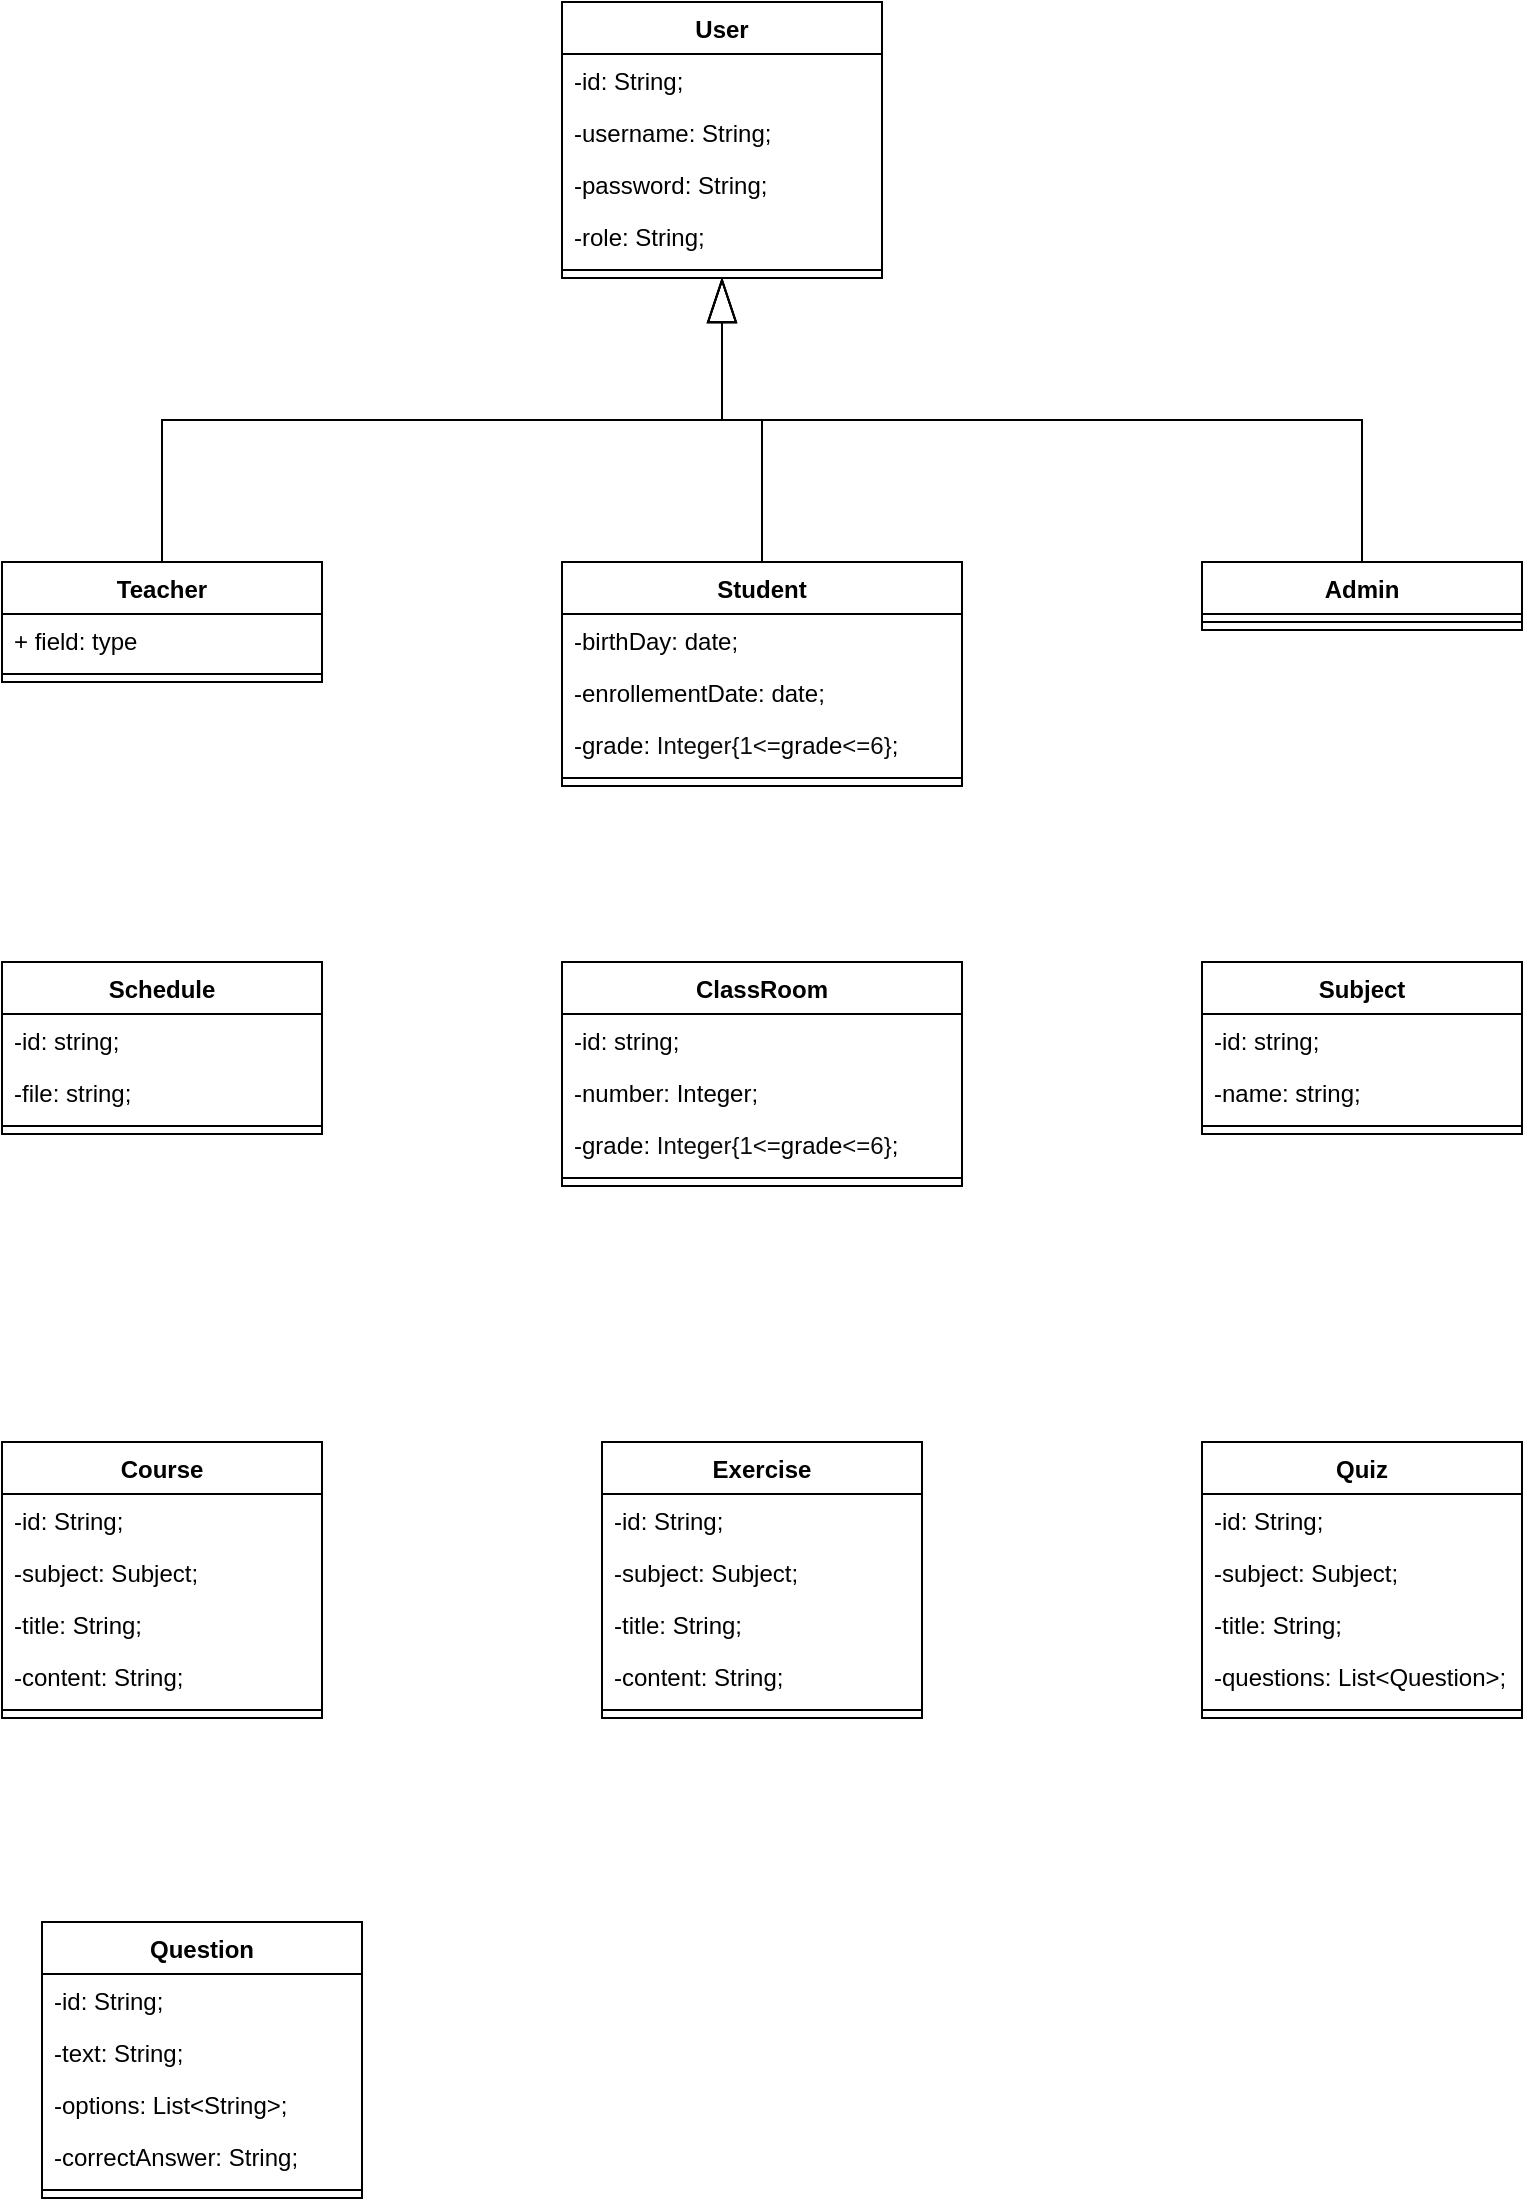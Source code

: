 <mxfile version="25.0.1" pages="2">
  <diagram id="ZNLMa6NuQS9rF1U6yLBb" name="Class">
    <mxGraphModel dx="645" dy="817" grid="1" gridSize="10" guides="1" tooltips="1" connect="1" arrows="1" fold="1" page="1" pageScale="1" pageWidth="827" pageHeight="1169" math="0" shadow="0">
      <root>
        <mxCell id="0" />
        <mxCell id="1" parent="0" />
        <mxCell id="Dh1BNLaKfbrA8YzyNQ19-1" value="User" style="swimlane;fontStyle=1;align=center;verticalAlign=top;childLayout=stackLayout;horizontal=1;startSize=26;horizontalStack=0;resizeParent=1;resizeParentMax=0;resizeLast=0;collapsible=1;marginBottom=0;whiteSpace=wrap;html=1;" parent="1" vertex="1">
          <mxGeometry x="320" y="40" width="160" height="138" as="geometry">
            <mxRectangle x="320" y="80" width="70" height="30" as="alternateBounds" />
          </mxGeometry>
        </mxCell>
        <mxCell id="Dh1BNLaKfbrA8YzyNQ19-2" value="-id: String;" style="text;strokeColor=none;fillColor=none;align=left;verticalAlign=top;spacingLeft=4;spacingRight=4;overflow=hidden;rotatable=0;points=[[0,0.5],[1,0.5]];portConstraint=eastwest;whiteSpace=wrap;html=1;" parent="Dh1BNLaKfbrA8YzyNQ19-1" vertex="1">
          <mxGeometry y="26" width="160" height="26" as="geometry" />
        </mxCell>
        <mxCell id="Dh1BNLaKfbrA8YzyNQ19-5" value="-username: String;" style="text;strokeColor=none;fillColor=none;align=left;verticalAlign=top;spacingLeft=4;spacingRight=4;overflow=hidden;rotatable=0;points=[[0,0.5],[1,0.5]];portConstraint=eastwest;whiteSpace=wrap;html=1;" parent="Dh1BNLaKfbrA8YzyNQ19-1" vertex="1">
          <mxGeometry y="52" width="160" height="26" as="geometry" />
        </mxCell>
        <mxCell id="Dh1BNLaKfbrA8YzyNQ19-6" value="-password: String;" style="text;strokeColor=none;fillColor=none;align=left;verticalAlign=top;spacingLeft=4;spacingRight=4;overflow=hidden;rotatable=0;points=[[0,0.5],[1,0.5]];portConstraint=eastwest;whiteSpace=wrap;html=1;" parent="Dh1BNLaKfbrA8YzyNQ19-1" vertex="1">
          <mxGeometry y="78" width="160" height="26" as="geometry" />
        </mxCell>
        <mxCell id="Dh1BNLaKfbrA8YzyNQ19-7" value="-role: String;" style="text;strokeColor=none;fillColor=none;align=left;verticalAlign=top;spacingLeft=4;spacingRight=4;overflow=hidden;rotatable=0;points=[[0,0.5],[1,0.5]];portConstraint=eastwest;whiteSpace=wrap;html=1;" parent="Dh1BNLaKfbrA8YzyNQ19-1" vertex="1">
          <mxGeometry y="104" width="160" height="26" as="geometry" />
        </mxCell>
        <mxCell id="Dh1BNLaKfbrA8YzyNQ19-3" value="" style="line;strokeWidth=1;fillColor=none;align=left;verticalAlign=middle;spacingTop=-1;spacingLeft=3;spacingRight=3;rotatable=0;labelPosition=right;points=[];portConstraint=eastwest;strokeColor=inherit;" parent="Dh1BNLaKfbrA8YzyNQ19-1" vertex="1">
          <mxGeometry y="130" width="160" height="8" as="geometry" />
        </mxCell>
        <mxCell id="vN_Mr8777Evo0_8Av_sA-18" style="edgeStyle=elbowEdgeStyle;rounded=0;orthogonalLoop=1;jettySize=auto;html=1;exitX=0.5;exitY=0;exitDx=0;exitDy=0;entryX=0.5;entryY=1;entryDx=0;entryDy=0;elbow=vertical;endArrow=blockThin;endFill=0;endSize=20;" parent="1" source="vN_Mr8777Evo0_8Av_sA-1" target="Dh1BNLaKfbrA8YzyNQ19-1" edge="1">
          <mxGeometry relative="1" as="geometry" />
        </mxCell>
        <mxCell id="vN_Mr8777Evo0_8Av_sA-1" value="Teacher" style="swimlane;fontStyle=1;align=center;verticalAlign=top;childLayout=stackLayout;horizontal=1;startSize=26;horizontalStack=0;resizeParent=1;resizeParentMax=0;resizeLast=0;collapsible=1;marginBottom=0;whiteSpace=wrap;html=1;" parent="1" vertex="1">
          <mxGeometry x="40" y="320" width="160" height="60" as="geometry" />
        </mxCell>
        <mxCell id="vN_Mr8777Evo0_8Av_sA-2" value="+ field: type" style="text;strokeColor=none;fillColor=none;align=left;verticalAlign=top;spacingLeft=4;spacingRight=4;overflow=hidden;rotatable=0;points=[[0,0.5],[1,0.5]];portConstraint=eastwest;whiteSpace=wrap;html=1;" parent="vN_Mr8777Evo0_8Av_sA-1" vertex="1">
          <mxGeometry y="26" width="160" height="26" as="geometry" />
        </mxCell>
        <mxCell id="vN_Mr8777Evo0_8Av_sA-3" value="" style="line;strokeWidth=1;fillColor=none;align=left;verticalAlign=middle;spacingTop=-1;spacingLeft=3;spacingRight=3;rotatable=0;labelPosition=right;points=[];portConstraint=eastwest;strokeColor=inherit;" parent="vN_Mr8777Evo0_8Av_sA-1" vertex="1">
          <mxGeometry y="52" width="160" height="8" as="geometry" />
        </mxCell>
        <mxCell id="vN_Mr8777Evo0_8Av_sA-19" style="edgeStyle=elbowEdgeStyle;rounded=0;orthogonalLoop=1;jettySize=auto;html=1;exitX=0.5;exitY=0;exitDx=0;exitDy=0;elbow=vertical;endArrow=blockThin;endFill=0;endSize=20;" parent="1" source="vN_Mr8777Evo0_8Av_sA-9" target="Dh1BNLaKfbrA8YzyNQ19-1" edge="1">
          <mxGeometry relative="1" as="geometry" />
        </mxCell>
        <mxCell id="vN_Mr8777Evo0_8Av_sA-9" value="Student" style="swimlane;fontStyle=1;align=center;verticalAlign=top;childLayout=stackLayout;horizontal=1;startSize=26;horizontalStack=0;resizeParent=1;resizeParentMax=0;resizeLast=0;collapsible=1;marginBottom=0;whiteSpace=wrap;html=1;" parent="1" vertex="1">
          <mxGeometry x="320" y="320" width="200" height="112" as="geometry" />
        </mxCell>
        <mxCell id="vN_Mr8777Evo0_8Av_sA-10" value="-birthDay: date;" style="text;strokeColor=none;fillColor=none;align=left;verticalAlign=top;spacingLeft=4;spacingRight=4;overflow=hidden;rotatable=0;points=[[0,0.5],[1,0.5]];portConstraint=eastwest;whiteSpace=wrap;html=1;" parent="vN_Mr8777Evo0_8Av_sA-9" vertex="1">
          <mxGeometry y="26" width="200" height="26" as="geometry" />
        </mxCell>
        <mxCell id="0XGi0xnHWkdu8ip8EBw5-6" value="-enrollementDate: date;" style="text;strokeColor=none;fillColor=none;align=left;verticalAlign=top;spacingLeft=4;spacingRight=4;overflow=hidden;rotatable=0;points=[[0,0.5],[1,0.5]];portConstraint=eastwest;whiteSpace=wrap;html=1;" vertex="1" parent="vN_Mr8777Evo0_8Av_sA-9">
          <mxGeometry y="52" width="200" height="26" as="geometry" />
        </mxCell>
        <mxCell id="0XGi0xnHWkdu8ip8EBw5-5" value="&lt;font face=&quot;Helvetica&quot;&gt;-grade:&amp;nbsp;&lt;span style=&quot;color: rgb(12, 13, 14);&quot;&gt;Integer{1&amp;lt;=&lt;/span&gt;&lt;/font&gt;grade&lt;font face=&quot;Helvetica&quot;&gt;&lt;span style=&quot;color: rgb(12, 13, 14);&quot;&gt;&amp;lt;=6}&lt;/span&gt;;&lt;/font&gt;" style="text;strokeColor=none;fillColor=none;align=left;verticalAlign=top;spacingLeft=4;spacingRight=4;overflow=hidden;rotatable=0;points=[[0,0.5],[1,0.5]];portConstraint=eastwest;whiteSpace=wrap;html=1;" vertex="1" parent="vN_Mr8777Evo0_8Av_sA-9">
          <mxGeometry y="78" width="200" height="26" as="geometry" />
        </mxCell>
        <mxCell id="vN_Mr8777Evo0_8Av_sA-11" value="" style="line;strokeWidth=1;fillColor=none;align=left;verticalAlign=middle;spacingTop=-1;spacingLeft=3;spacingRight=3;rotatable=0;labelPosition=right;points=[];portConstraint=eastwest;strokeColor=inherit;" parent="vN_Mr8777Evo0_8Av_sA-9" vertex="1">
          <mxGeometry y="104" width="200" height="8" as="geometry" />
        </mxCell>
        <mxCell id="vN_Mr8777Evo0_8Av_sA-20" style="edgeStyle=elbowEdgeStyle;rounded=0;orthogonalLoop=1;jettySize=auto;html=1;exitX=0.5;exitY=0;exitDx=0;exitDy=0;entryX=0.5;entryY=1;entryDx=0;entryDy=0;elbow=vertical;endArrow=blockThin;endFill=0;endSize=20;" parent="1" source="vN_Mr8777Evo0_8Av_sA-13" target="Dh1BNLaKfbrA8YzyNQ19-1" edge="1">
          <mxGeometry relative="1" as="geometry">
            <mxPoint x="360" y="60" as="targetPoint" />
          </mxGeometry>
        </mxCell>
        <mxCell id="vN_Mr8777Evo0_8Av_sA-13" value="Admin" style="swimlane;fontStyle=1;align=center;verticalAlign=top;childLayout=stackLayout;horizontal=1;startSize=26;horizontalStack=0;resizeParent=1;resizeParentMax=0;resizeLast=0;collapsible=1;marginBottom=0;whiteSpace=wrap;html=1;" parent="1" vertex="1">
          <mxGeometry x="640" y="320" width="160" height="34" as="geometry" />
        </mxCell>
        <mxCell id="vN_Mr8777Evo0_8Av_sA-15" value="" style="line;strokeWidth=1;fillColor=none;align=left;verticalAlign=middle;spacingTop=-1;spacingLeft=3;spacingRight=3;rotatable=0;labelPosition=right;points=[];portConstraint=eastwest;strokeColor=inherit;" parent="vN_Mr8777Evo0_8Av_sA-13" vertex="1">
          <mxGeometry y="26" width="160" height="8" as="geometry" />
        </mxCell>
        <mxCell id="vN_Mr8777Evo0_8Av_sA-21" value="Course" style="swimlane;fontStyle=1;align=center;verticalAlign=top;childLayout=stackLayout;horizontal=1;startSize=26;horizontalStack=0;resizeParent=1;resizeParentMax=0;resizeLast=0;collapsible=1;marginBottom=0;whiteSpace=wrap;html=1;" parent="1" vertex="1">
          <mxGeometry x="40" y="760" width="160" height="138" as="geometry" />
        </mxCell>
        <mxCell id="vN_Mr8777Evo0_8Av_sA-22" value="-id: String;" style="text;strokeColor=none;fillColor=none;align=left;verticalAlign=top;spacingLeft=4;spacingRight=4;overflow=hidden;rotatable=0;points=[[0,0.5],[1,0.5]];portConstraint=eastwest;whiteSpace=wrap;html=1;" parent="vN_Mr8777Evo0_8Av_sA-21" vertex="1">
          <mxGeometry y="26" width="160" height="26" as="geometry" />
        </mxCell>
        <mxCell id="vN_Mr8777Evo0_8Av_sA-53" value="-subject: Subject;" style="text;strokeColor=none;fillColor=none;align=left;verticalAlign=top;spacingLeft=4;spacingRight=4;overflow=hidden;rotatable=0;points=[[0,0.5],[1,0.5]];portConstraint=eastwest;whiteSpace=wrap;html=1;" parent="vN_Mr8777Evo0_8Av_sA-21" vertex="1">
          <mxGeometry y="52" width="160" height="26" as="geometry" />
        </mxCell>
        <mxCell id="vN_Mr8777Evo0_8Av_sA-25" value="-title: String;" style="text;strokeColor=none;fillColor=none;align=left;verticalAlign=top;spacingLeft=4;spacingRight=4;overflow=hidden;rotatable=0;points=[[0,0.5],[1,0.5]];portConstraint=eastwest;whiteSpace=wrap;html=1;" parent="vN_Mr8777Evo0_8Av_sA-21" vertex="1">
          <mxGeometry y="78" width="160" height="26" as="geometry" />
        </mxCell>
        <mxCell id="vN_Mr8777Evo0_8Av_sA-26" value="-content: String;" style="text;strokeColor=none;fillColor=none;align=left;verticalAlign=top;spacingLeft=4;spacingRight=4;overflow=hidden;rotatable=0;points=[[0,0.5],[1,0.5]];portConstraint=eastwest;whiteSpace=wrap;html=1;" parent="vN_Mr8777Evo0_8Av_sA-21" vertex="1">
          <mxGeometry y="104" width="160" height="26" as="geometry" />
        </mxCell>
        <mxCell id="vN_Mr8777Evo0_8Av_sA-23" value="" style="line;strokeWidth=1;fillColor=none;align=left;verticalAlign=middle;spacingTop=-1;spacingLeft=3;spacingRight=3;rotatable=0;labelPosition=right;points=[];portConstraint=eastwest;strokeColor=inherit;" parent="vN_Mr8777Evo0_8Av_sA-21" vertex="1">
          <mxGeometry y="130" width="160" height="8" as="geometry" />
        </mxCell>
        <mxCell id="vN_Mr8777Evo0_8Av_sA-27" value="Exercise" style="swimlane;fontStyle=1;align=center;verticalAlign=top;childLayout=stackLayout;horizontal=1;startSize=26;horizontalStack=0;resizeParent=1;resizeParentMax=0;resizeLast=0;collapsible=1;marginBottom=0;whiteSpace=wrap;html=1;" parent="1" vertex="1">
          <mxGeometry x="340" y="760" width="160" height="138" as="geometry" />
        </mxCell>
        <mxCell id="vN_Mr8777Evo0_8Av_sA-28" value="-id: String;" style="text;strokeColor=none;fillColor=none;align=left;verticalAlign=top;spacingLeft=4;spacingRight=4;overflow=hidden;rotatable=0;points=[[0,0.5],[1,0.5]];portConstraint=eastwest;whiteSpace=wrap;html=1;" parent="vN_Mr8777Evo0_8Av_sA-27" vertex="1">
          <mxGeometry y="26" width="160" height="26" as="geometry" />
        </mxCell>
        <mxCell id="vN_Mr8777Evo0_8Av_sA-54" value="-subject: Subject;" style="text;strokeColor=none;fillColor=none;align=left;verticalAlign=top;spacingLeft=4;spacingRight=4;overflow=hidden;rotatable=0;points=[[0,0.5],[1,0.5]];portConstraint=eastwest;whiteSpace=wrap;html=1;" parent="vN_Mr8777Evo0_8Av_sA-27" vertex="1">
          <mxGeometry y="52" width="160" height="26" as="geometry" />
        </mxCell>
        <mxCell id="vN_Mr8777Evo0_8Av_sA-29" value="-title: String;" style="text;strokeColor=none;fillColor=none;align=left;verticalAlign=top;spacingLeft=4;spacingRight=4;overflow=hidden;rotatable=0;points=[[0,0.5],[1,0.5]];portConstraint=eastwest;whiteSpace=wrap;html=1;" parent="vN_Mr8777Evo0_8Av_sA-27" vertex="1">
          <mxGeometry y="78" width="160" height="26" as="geometry" />
        </mxCell>
        <mxCell id="vN_Mr8777Evo0_8Av_sA-30" value="-content: String;" style="text;strokeColor=none;fillColor=none;align=left;verticalAlign=top;spacingLeft=4;spacingRight=4;overflow=hidden;rotatable=0;points=[[0,0.5],[1,0.5]];portConstraint=eastwest;whiteSpace=wrap;html=1;" parent="vN_Mr8777Evo0_8Av_sA-27" vertex="1">
          <mxGeometry y="104" width="160" height="26" as="geometry" />
        </mxCell>
        <mxCell id="vN_Mr8777Evo0_8Av_sA-31" value="" style="line;strokeWidth=1;fillColor=none;align=left;verticalAlign=middle;spacingTop=-1;spacingLeft=3;spacingRight=3;rotatable=0;labelPosition=right;points=[];portConstraint=eastwest;strokeColor=inherit;" parent="vN_Mr8777Evo0_8Av_sA-27" vertex="1">
          <mxGeometry y="130" width="160" height="8" as="geometry" />
        </mxCell>
        <mxCell id="vN_Mr8777Evo0_8Av_sA-33" value="Quiz" style="swimlane;fontStyle=1;align=center;verticalAlign=top;childLayout=stackLayout;horizontal=1;startSize=26;horizontalStack=0;resizeParent=1;resizeParentMax=0;resizeLast=0;collapsible=1;marginBottom=0;whiteSpace=wrap;html=1;" parent="1" vertex="1">
          <mxGeometry x="640" y="760" width="160" height="138" as="geometry" />
        </mxCell>
        <mxCell id="vN_Mr8777Evo0_8Av_sA-34" value="-id: String;" style="text;strokeColor=none;fillColor=none;align=left;verticalAlign=top;spacingLeft=4;spacingRight=4;overflow=hidden;rotatable=0;points=[[0,0.5],[1,0.5]];portConstraint=eastwest;whiteSpace=wrap;html=1;" parent="vN_Mr8777Evo0_8Av_sA-33" vertex="1">
          <mxGeometry y="26" width="160" height="26" as="geometry" />
        </mxCell>
        <mxCell id="vN_Mr8777Evo0_8Av_sA-55" value="-subject: Subject;" style="text;strokeColor=none;fillColor=none;align=left;verticalAlign=top;spacingLeft=4;spacingRight=4;overflow=hidden;rotatable=0;points=[[0,0.5],[1,0.5]];portConstraint=eastwest;whiteSpace=wrap;html=1;" parent="vN_Mr8777Evo0_8Av_sA-33" vertex="1">
          <mxGeometry y="52" width="160" height="26" as="geometry" />
        </mxCell>
        <mxCell id="vN_Mr8777Evo0_8Av_sA-35" value="-title: String;" style="text;strokeColor=none;fillColor=none;align=left;verticalAlign=top;spacingLeft=4;spacingRight=4;overflow=hidden;rotatable=0;points=[[0,0.5],[1,0.5]];portConstraint=eastwest;whiteSpace=wrap;html=1;" parent="vN_Mr8777Evo0_8Av_sA-33" vertex="1">
          <mxGeometry y="78" width="160" height="26" as="geometry" />
        </mxCell>
        <mxCell id="vN_Mr8777Evo0_8Av_sA-36" value="-questions: List&amp;lt;Question&amp;gt;;" style="text;strokeColor=none;fillColor=none;align=left;verticalAlign=top;spacingLeft=4;spacingRight=4;overflow=hidden;rotatable=0;points=[[0,0.5],[1,0.5]];portConstraint=eastwest;whiteSpace=wrap;html=1;" parent="vN_Mr8777Evo0_8Av_sA-33" vertex="1">
          <mxGeometry y="104" width="160" height="26" as="geometry" />
        </mxCell>
        <mxCell id="vN_Mr8777Evo0_8Av_sA-37" value="" style="line;strokeWidth=1;fillColor=none;align=left;verticalAlign=middle;spacingTop=-1;spacingLeft=3;spacingRight=3;rotatable=0;labelPosition=right;points=[];portConstraint=eastwest;strokeColor=inherit;" parent="vN_Mr8777Evo0_8Av_sA-33" vertex="1">
          <mxGeometry y="130" width="160" height="8" as="geometry" />
        </mxCell>
        <mxCell id="vN_Mr8777Evo0_8Av_sA-39" value="Question" style="swimlane;fontStyle=1;align=center;verticalAlign=top;childLayout=stackLayout;horizontal=1;startSize=26;horizontalStack=0;resizeParent=1;resizeParentMax=0;resizeLast=0;collapsible=1;marginBottom=0;whiteSpace=wrap;html=1;" parent="1" vertex="1">
          <mxGeometry x="60" y="1000" width="160" height="138" as="geometry" />
        </mxCell>
        <mxCell id="vN_Mr8777Evo0_8Av_sA-40" value="-id: String;" style="text;strokeColor=none;fillColor=none;align=left;verticalAlign=top;spacingLeft=4;spacingRight=4;overflow=hidden;rotatable=0;points=[[0,0.5],[1,0.5]];portConstraint=eastwest;whiteSpace=wrap;html=1;" parent="vN_Mr8777Evo0_8Av_sA-39" vertex="1">
          <mxGeometry y="26" width="160" height="26" as="geometry" />
        </mxCell>
        <mxCell id="vN_Mr8777Evo0_8Av_sA-41" value="-text: String;" style="text;strokeColor=none;fillColor=none;align=left;verticalAlign=top;spacingLeft=4;spacingRight=4;overflow=hidden;rotatable=0;points=[[0,0.5],[1,0.5]];portConstraint=eastwest;whiteSpace=wrap;html=1;" parent="vN_Mr8777Evo0_8Av_sA-39" vertex="1">
          <mxGeometry y="52" width="160" height="26" as="geometry" />
        </mxCell>
        <mxCell id="vN_Mr8777Evo0_8Av_sA-45" value="-options: List&amp;lt;String&amp;gt;;" style="text;strokeColor=none;fillColor=none;align=left;verticalAlign=top;spacingLeft=4;spacingRight=4;overflow=hidden;rotatable=0;points=[[0,0.5],[1,0.5]];portConstraint=eastwest;whiteSpace=wrap;html=1;" parent="vN_Mr8777Evo0_8Av_sA-39" vertex="1">
          <mxGeometry y="78" width="160" height="26" as="geometry" />
        </mxCell>
        <mxCell id="vN_Mr8777Evo0_8Av_sA-42" value="-correctAnswer: String;" style="text;strokeColor=none;fillColor=none;align=left;verticalAlign=top;spacingLeft=4;spacingRight=4;overflow=hidden;rotatable=0;points=[[0,0.5],[1,0.5]];portConstraint=eastwest;whiteSpace=wrap;html=1;" parent="vN_Mr8777Evo0_8Av_sA-39" vertex="1">
          <mxGeometry y="104" width="160" height="26" as="geometry" />
        </mxCell>
        <mxCell id="vN_Mr8777Evo0_8Av_sA-43" value="" style="line;strokeWidth=1;fillColor=none;align=left;verticalAlign=middle;spacingTop=-1;spacingLeft=3;spacingRight=3;rotatable=0;labelPosition=right;points=[];portConstraint=eastwest;strokeColor=inherit;" parent="vN_Mr8777Evo0_8Av_sA-39" vertex="1">
          <mxGeometry y="130" width="160" height="8" as="geometry" />
        </mxCell>
        <mxCell id="vN_Mr8777Evo0_8Av_sA-57" value="Subject" style="swimlane;fontStyle=1;align=center;verticalAlign=top;childLayout=stackLayout;horizontal=1;startSize=26;horizontalStack=0;resizeParent=1;resizeParentMax=0;resizeLast=0;collapsible=1;marginBottom=0;whiteSpace=wrap;html=1;" parent="1" vertex="1">
          <mxGeometry x="640" y="520" width="160" height="86" as="geometry" />
        </mxCell>
        <mxCell id="vN_Mr8777Evo0_8Av_sA-58" value="-id: string;" style="text;strokeColor=none;fillColor=none;align=left;verticalAlign=top;spacingLeft=4;spacingRight=4;overflow=hidden;rotatable=0;points=[[0,0.5],[1,0.5]];portConstraint=eastwest;whiteSpace=wrap;html=1;" parent="vN_Mr8777Evo0_8Av_sA-57" vertex="1">
          <mxGeometry y="26" width="160" height="26" as="geometry" />
        </mxCell>
        <mxCell id="0XGi0xnHWkdu8ip8EBw5-2" value="-name: string;" style="text;strokeColor=none;fillColor=none;align=left;verticalAlign=top;spacingLeft=4;spacingRight=4;overflow=hidden;rotatable=0;points=[[0,0.5],[1,0.5]];portConstraint=eastwest;whiteSpace=wrap;html=1;" vertex="1" parent="vN_Mr8777Evo0_8Av_sA-57">
          <mxGeometry y="52" width="160" height="26" as="geometry" />
        </mxCell>
        <mxCell id="vN_Mr8777Evo0_8Av_sA-59" value="" style="line;strokeWidth=1;fillColor=none;align=left;verticalAlign=middle;spacingTop=-1;spacingLeft=3;spacingRight=3;rotatable=0;labelPosition=right;points=[];portConstraint=eastwest;strokeColor=inherit;" parent="vN_Mr8777Evo0_8Av_sA-57" vertex="1">
          <mxGeometry y="78" width="160" height="8" as="geometry" />
        </mxCell>
        <mxCell id="vN_Mr8777Evo0_8Av_sA-61" value="Schedule" style="swimlane;fontStyle=1;align=center;verticalAlign=top;childLayout=stackLayout;horizontal=1;startSize=26;horizontalStack=0;resizeParent=1;resizeParentMax=0;resizeLast=0;collapsible=1;marginBottom=0;whiteSpace=wrap;html=1;" parent="1" vertex="1">
          <mxGeometry x="40" y="520" width="160" height="86" as="geometry" />
        </mxCell>
        <mxCell id="vN_Mr8777Evo0_8Av_sA-62" value="-id: string;" style="text;strokeColor=none;fillColor=none;align=left;verticalAlign=top;spacingLeft=4;spacingRight=4;overflow=hidden;rotatable=0;points=[[0,0.5],[1,0.5]];portConstraint=eastwest;whiteSpace=wrap;html=1;" parent="vN_Mr8777Evo0_8Av_sA-61" vertex="1">
          <mxGeometry y="26" width="160" height="26" as="geometry" />
        </mxCell>
        <mxCell id="0XGi0xnHWkdu8ip8EBw5-1" value="-file: string;" style="text;strokeColor=none;fillColor=none;align=left;verticalAlign=top;spacingLeft=4;spacingRight=4;overflow=hidden;rotatable=0;points=[[0,0.5],[1,0.5]];portConstraint=eastwest;whiteSpace=wrap;html=1;" vertex="1" parent="vN_Mr8777Evo0_8Av_sA-61">
          <mxGeometry y="52" width="160" height="26" as="geometry" />
        </mxCell>
        <mxCell id="vN_Mr8777Evo0_8Av_sA-63" value="" style="line;strokeWidth=1;fillColor=none;align=left;verticalAlign=middle;spacingTop=-1;spacingLeft=3;spacingRight=3;rotatable=0;labelPosition=right;points=[];portConstraint=eastwest;strokeColor=inherit;" parent="vN_Mr8777Evo0_8Av_sA-61" vertex="1">
          <mxGeometry y="78" width="160" height="8" as="geometry" />
        </mxCell>
        <mxCell id="vN_Mr8777Evo0_8Av_sA-65" value="ClassRoom" style="swimlane;fontStyle=1;align=center;verticalAlign=top;childLayout=stackLayout;horizontal=1;startSize=26;horizontalStack=0;resizeParent=1;resizeParentMax=0;resizeLast=0;collapsible=1;marginBottom=0;whiteSpace=wrap;html=1;" parent="1" vertex="1">
          <mxGeometry x="320" y="520" width="200" height="112" as="geometry" />
        </mxCell>
        <mxCell id="vN_Mr8777Evo0_8Av_sA-66" value="-id: string;" style="text;strokeColor=none;fillColor=none;align=left;verticalAlign=top;spacingLeft=4;spacingRight=4;overflow=hidden;rotatable=0;points=[[0,0.5],[1,0.5]];portConstraint=eastwest;whiteSpace=wrap;html=1;" parent="vN_Mr8777Evo0_8Av_sA-65" vertex="1">
          <mxGeometry y="26" width="200" height="26" as="geometry" />
        </mxCell>
        <mxCell id="0XGi0xnHWkdu8ip8EBw5-4" value="-number: Integer;" style="text;strokeColor=none;fillColor=none;align=left;verticalAlign=top;spacingLeft=4;spacingRight=4;overflow=hidden;rotatable=0;points=[[0,0.5],[1,0.5]];portConstraint=eastwest;whiteSpace=wrap;html=1;" vertex="1" parent="vN_Mr8777Evo0_8Av_sA-65">
          <mxGeometry y="52" width="200" height="26" as="geometry" />
        </mxCell>
        <mxCell id="0XGi0xnHWkdu8ip8EBw5-3" value="&lt;font face=&quot;Helvetica&quot;&gt;-grade:&amp;nbsp;&lt;span style=&quot;color: rgb(12, 13, 14);&quot;&gt;Integer{1&amp;lt;=&lt;/span&gt;&lt;/font&gt;grade&lt;font face=&quot;Helvetica&quot;&gt;&lt;span style=&quot;color: rgb(12, 13, 14);&quot;&gt;&amp;lt;=6}&lt;/span&gt;;&lt;/font&gt;" style="text;strokeColor=none;fillColor=none;align=left;verticalAlign=top;spacingLeft=4;spacingRight=4;overflow=hidden;rotatable=0;points=[[0,0.5],[1,0.5]];portConstraint=eastwest;whiteSpace=wrap;html=1;" vertex="1" parent="vN_Mr8777Evo0_8Av_sA-65">
          <mxGeometry y="78" width="200" height="26" as="geometry" />
        </mxCell>
        <mxCell id="vN_Mr8777Evo0_8Av_sA-67" value="" style="line;strokeWidth=1;fillColor=none;align=left;verticalAlign=middle;spacingTop=-1;spacingLeft=3;spacingRight=3;rotatable=0;labelPosition=right;points=[];portConstraint=eastwest;strokeColor=inherit;" parent="vN_Mr8777Evo0_8Av_sA-65" vertex="1">
          <mxGeometry y="104" width="200" height="8" as="geometry" />
        </mxCell>
      </root>
    </mxGraphModel>
  </diagram>
  <diagram name="Use case" id="3L17lnNqwkCH4lo8ERGE">
    <mxGraphModel dx="742" dy="1362" grid="1" gridSize="10" guides="1" tooltips="1" connect="1" arrows="1" fold="1" page="1" pageScale="1" pageWidth="827" pageHeight="1169" math="0" shadow="0">
      <root>
        <mxCell id="0" />
        <mxCell id="1" parent="0" />
        <mxCell id="1rC071vX5FLI3PdKlU7p-1" value="TaalomIT" style="swimlane;whiteSpace=wrap;html=1;movable=0;resizable=0;rotatable=0;deletable=0;editable=0;locked=1;connectable=0;" vertex="1" parent="1">
          <mxGeometry x="320" y="160" width="390" height="840" as="geometry" />
        </mxCell>
        <mxCell id="1rC071vX5FLI3PdKlU7p-12" value="Login" style="ellipse;whiteSpace=wrap;html=1;fontSize=15;movable=0;resizable=0;rotatable=0;deletable=0;editable=0;locked=1;connectable=0;" vertex="1" parent="1rC071vX5FLI3PdKlU7p-1">
          <mxGeometry x="120" y="40" width="120" height="40" as="geometry" />
        </mxCell>
        <mxCell id="1rC071vX5FLI3PdKlU7p-14" value="Create Course" style="ellipse;whiteSpace=wrap;html=1;fontSize=13;movable=0;resizable=0;rotatable=0;deletable=0;editable=0;locked=1;connectable=0;" vertex="1" parent="1rC071vX5FLI3PdKlU7p-1">
          <mxGeometry x="110" y="120" width="140" height="40" as="geometry" />
        </mxCell>
        <mxCell id="1rC071vX5FLI3PdKlU7p-19" value="Upload Exercise" style="ellipse;whiteSpace=wrap;html=1;fontSize=13;movable=0;resizable=0;rotatable=0;deletable=0;editable=0;locked=1;connectable=0;" vertex="1" parent="1rC071vX5FLI3PdKlU7p-1">
          <mxGeometry x="110" y="170" width="140" height="40" as="geometry" />
        </mxCell>
        <mxCell id="1rC071vX5FLI3PdKlU7p-20" value="Access Resources" style="ellipse;whiteSpace=wrap;html=1;fontSize=13;movable=0;resizable=0;rotatable=0;deletable=0;editable=0;locked=1;connectable=0;" vertex="1" parent="1rC071vX5FLI3PdKlU7p-1">
          <mxGeometry x="110" y="220" width="170" height="40" as="geometry" />
        </mxCell>
        <mxCell id="1rC071vX5FLI3PdKlU7p-21" value="Track Performance" style="ellipse;whiteSpace=wrap;html=1;fontSize=13;movable=0;resizable=0;rotatable=0;deletable=0;editable=0;locked=1;connectable=0;" vertex="1" parent="1rC071vX5FLI3PdKlU7p-1">
          <mxGeometry x="110" y="300" width="170" height="40" as="geometry" />
        </mxCell>
        <mxCell id="1rC071vX5FLI3PdKlU7p-22" value="Generate Reports" style="ellipse;whiteSpace=wrap;html=1;fontSize=13;movable=0;resizable=0;rotatable=0;deletable=0;editable=0;locked=1;connectable=0;" vertex="1" parent="1rC071vX5FLI3PdKlU7p-1">
          <mxGeometry x="110" y="350" width="170" height="40" as="geometry" />
        </mxCell>
        <mxCell id="1rC071vX5FLI3PdKlU7p-23" value="Manage Registrations" style="ellipse;whiteSpace=wrap;html=1;fontSize=13;movable=0;resizable=0;rotatable=0;deletable=0;editable=0;locked=1;connectable=0;" vertex="1" parent="1rC071vX5FLI3PdKlU7p-1">
          <mxGeometry x="110" y="430" width="210" height="40" as="geometry" />
        </mxCell>
        <mxCell id="1rC071vX5FLI3PdKlU7p-24" value="Manage Schedules" style="ellipse;whiteSpace=wrap;html=1;fontSize=13;movable=0;resizable=0;rotatable=0;deletable=0;editable=0;locked=1;connectable=0;" vertex="1" parent="1rC071vX5FLI3PdKlU7p-1">
          <mxGeometry x="110" y="480" width="170" height="40" as="geometry" />
        </mxCell>
        <mxCell id="1rC071vX5FLI3PdKlU7p-25" value="Create Quiz" style="ellipse;whiteSpace=wrap;html=1;fontSize=13;movable=0;resizable=0;rotatable=0;deletable=0;editable=0;locked=1;connectable=0;" vertex="1" parent="1rC071vX5FLI3PdKlU7p-1">
          <mxGeometry x="110" y="560" width="140" height="40" as="geometry" />
        </mxCell>
        <mxCell id="1rC071vX5FLI3PdKlU7p-26" value="Take Quiz" style="ellipse;whiteSpace=wrap;html=1;fontSize=13;movable=0;resizable=0;rotatable=0;deletable=0;editable=0;locked=1;connectable=0;" vertex="1" parent="1rC071vX5FLI3PdKlU7p-1">
          <mxGeometry x="110" y="610" width="140" height="40" as="geometry" />
        </mxCell>
        <mxCell id="1rC071vX5FLI3PdKlU7p-27" value="Grade Quiz" style="ellipse;whiteSpace=wrap;html=1;fontSize=13;movable=0;resizable=0;rotatable=0;deletable=0;editable=0;locked=1;connectable=0;" vertex="1" parent="1rC071vX5FLI3PdKlU7p-1">
          <mxGeometry x="110" y="660" width="140" height="40" as="geometry" />
        </mxCell>
        <mxCell id="1rC071vX5FLI3PdKlU7p-28" value="View Results" style="ellipse;whiteSpace=wrap;html=1;fontSize=13;movable=0;resizable=0;rotatable=0;deletable=0;editable=0;locked=1;connectable=0;" vertex="1" parent="1rC071vX5FLI3PdKlU7p-1">
          <mxGeometry x="110" y="710" width="140" height="40" as="geometry" />
        </mxCell>
        <mxCell id="1rC071vX5FLI3PdKlU7p-29" value="Analyze Results" style="ellipse;whiteSpace=wrap;html=1;fontSize=13;movable=0;resizable=0;rotatable=0;deletable=0;editable=0;locked=1;connectable=0;" vertex="1" parent="1rC071vX5FLI3PdKlU7p-1">
          <mxGeometry x="110" y="760" width="140" height="40" as="geometry" />
        </mxCell>
        <mxCell id="1rC071vX5FLI3PdKlU7p-8" style="edgeStyle=orthogonalEdgeStyle;rounded=0;orthogonalLoop=1;jettySize=auto;html=1;exitX=0.5;exitY=0;exitDx=0;exitDy=0;exitPerimeter=0;endArrow=blockThin;endFill=0;endSize=20;targetPerimeterSpacing=27;movable=0;resizable=0;rotatable=0;deletable=0;editable=0;locked=1;connectable=0;" edge="1" parent="1" source="1rC071vX5FLI3PdKlU7p-2" target="1rC071vX5FLI3PdKlU7p-6">
          <mxGeometry relative="1" as="geometry" />
        </mxCell>
        <mxCell id="1rC071vX5FLI3PdKlU7p-30" style="rounded=0;orthogonalLoop=1;jettySize=auto;html=1;exitX=0.5;exitY=0.5;exitDx=0;exitDy=0;exitPerimeter=0;entryX=0;entryY=0.5;entryDx=0;entryDy=0;endArrow=none;endFill=0;fillColor=#0050ef;strokeColor=#001DBC;movable=0;resizable=0;rotatable=0;deletable=0;editable=0;locked=1;connectable=0;" edge="1" parent="1" source="1rC071vX5FLI3PdKlU7p-2" target="1rC071vX5FLI3PdKlU7p-14">
          <mxGeometry relative="1" as="geometry" />
        </mxCell>
        <mxCell id="1rC071vX5FLI3PdKlU7p-31" style="rounded=0;orthogonalLoop=1;jettySize=auto;html=1;exitX=0.5;exitY=0.5;exitDx=0;exitDy=0;exitPerimeter=0;entryX=0;entryY=0.5;entryDx=0;entryDy=0;endArrow=none;endFill=0;fillColor=#0050ef;strokeColor=#001DBC;movable=0;resizable=0;rotatable=0;deletable=0;editable=0;locked=1;connectable=0;" edge="1" parent="1" source="1rC071vX5FLI3PdKlU7p-2" target="1rC071vX5FLI3PdKlU7p-19">
          <mxGeometry relative="1" as="geometry" />
        </mxCell>
        <mxCell id="1rC071vX5FLI3PdKlU7p-32" style="rounded=0;orthogonalLoop=1;jettySize=auto;html=1;exitX=0.5;exitY=0.5;exitDx=0;exitDy=0;exitPerimeter=0;entryX=0;entryY=0.5;entryDx=0;entryDy=0;endArrow=none;endFill=0;fillColor=#0050ef;strokeColor=#001DBC;movable=0;resizable=0;rotatable=0;deletable=0;editable=0;locked=1;connectable=0;" edge="1" parent="1" source="1rC071vX5FLI3PdKlU7p-2" target="1rC071vX5FLI3PdKlU7p-25">
          <mxGeometry relative="1" as="geometry" />
        </mxCell>
        <mxCell id="1rC071vX5FLI3PdKlU7p-33" style="rounded=0;orthogonalLoop=1;jettySize=auto;html=1;exitX=0.5;exitY=0.5;exitDx=0;exitDy=0;exitPerimeter=0;endArrow=none;endFill=0;fillColor=#0050ef;strokeColor=#001DBC;movable=0;resizable=0;rotatable=0;deletable=0;editable=0;locked=1;connectable=0;" edge="1" parent="1" source="1rC071vX5FLI3PdKlU7p-2" target="1rC071vX5FLI3PdKlU7p-21">
          <mxGeometry relative="1" as="geometry" />
        </mxCell>
        <mxCell id="1rC071vX5FLI3PdKlU7p-34" style="rounded=0;orthogonalLoop=1;jettySize=auto;html=1;exitX=0.5;exitY=0.5;exitDx=0;exitDy=0;exitPerimeter=0;entryX=0;entryY=0.5;entryDx=0;entryDy=0;endArrow=none;endFill=0;fillColor=#0050ef;strokeColor=#001DBC;movable=0;resizable=0;rotatable=0;deletable=0;editable=0;locked=1;connectable=0;" edge="1" parent="1" source="1rC071vX5FLI3PdKlU7p-2" target="1rC071vX5FLI3PdKlU7p-22">
          <mxGeometry relative="1" as="geometry" />
        </mxCell>
        <mxCell id="1rC071vX5FLI3PdKlU7p-35" style="rounded=0;orthogonalLoop=1;jettySize=auto;html=1;exitX=0.5;exitY=0.5;exitDx=0;exitDy=0;exitPerimeter=0;entryX=0;entryY=0.5;entryDx=0;entryDy=0;endArrow=none;endFill=0;fillColor=#0050ef;strokeColor=#001DBC;movable=0;resizable=0;rotatable=0;deletable=0;editable=0;locked=1;connectable=0;" edge="1" parent="1" source="1rC071vX5FLI3PdKlU7p-2" target="1rC071vX5FLI3PdKlU7p-27">
          <mxGeometry relative="1" as="geometry" />
        </mxCell>
        <mxCell id="1rC071vX5FLI3PdKlU7p-36" style="rounded=0;orthogonalLoop=1;jettySize=auto;html=1;exitX=0.5;exitY=0.5;exitDx=0;exitDy=0;exitPerimeter=0;entryX=0;entryY=0.5;entryDx=0;entryDy=0;endArrow=none;endFill=0;movable=0;resizable=0;rotatable=0;deletable=0;editable=0;locked=1;connectable=0;" edge="1" parent="1" source="1rC071vX5FLI3PdKlU7p-2" target="1rC071vX5FLI3PdKlU7p-29">
          <mxGeometry relative="1" as="geometry" />
        </mxCell>
        <mxCell id="1rC071vX5FLI3PdKlU7p-2" value="Teacher" style="shape=umlActor;verticalLabelPosition=bottom;verticalAlign=top;html=1;outlineConnect=0;fillColor=#dae8fc;strokeColor=#6c8ebf;gradientColor=#7ea6e0;movable=0;resizable=0;rotatable=0;deletable=0;editable=0;locked=1;connectable=0;" vertex="1" parent="1">
          <mxGeometry x="140" y="460" width="30" height="60" as="geometry" />
        </mxCell>
        <mxCell id="1rC071vX5FLI3PdKlU7p-9" style="edgeStyle=orthogonalEdgeStyle;rounded=0;orthogonalLoop=1;jettySize=auto;html=1;exitX=0.5;exitY=0;exitDx=0;exitDy=0;exitPerimeter=0;endArrow=blockThin;endFill=0;endSize=20;targetPerimeterSpacing=27;movable=0;resizable=0;rotatable=0;deletable=0;editable=0;locked=1;connectable=0;" edge="1" parent="1" source="1rC071vX5FLI3PdKlU7p-3" target="1rC071vX5FLI3PdKlU7p-6">
          <mxGeometry relative="1" as="geometry" />
        </mxCell>
        <mxCell id="1rC071vX5FLI3PdKlU7p-37" style="rounded=0;orthogonalLoop=1;jettySize=auto;html=1;exitX=0.5;exitY=0.5;exitDx=0;exitDy=0;exitPerimeter=0;entryX=0;entryY=0.5;entryDx=0;entryDy=0;endArrow=none;endFill=0;fillColor=#60a917;strokeColor=#2D7600;movable=0;resizable=0;rotatable=0;deletable=0;editable=0;locked=1;connectable=0;" edge="1" parent="1" source="1rC071vX5FLI3PdKlU7p-3" target="1rC071vX5FLI3PdKlU7p-20">
          <mxGeometry relative="1" as="geometry" />
        </mxCell>
        <mxCell id="1rC071vX5FLI3PdKlU7p-38" style="rounded=0;orthogonalLoop=1;jettySize=auto;html=1;exitX=0.5;exitY=0.5;exitDx=0;exitDy=0;exitPerimeter=0;entryX=0;entryY=0.5;entryDx=0;entryDy=0;endArrow=none;endFill=0;fillColor=#60a917;strokeColor=#2D7600;movable=0;resizable=0;rotatable=0;deletable=0;editable=0;locked=1;connectable=0;" edge="1" parent="1" source="1rC071vX5FLI3PdKlU7p-3" target="1rC071vX5FLI3PdKlU7p-26">
          <mxGeometry relative="1" as="geometry" />
        </mxCell>
        <mxCell id="1rC071vX5FLI3PdKlU7p-39" style="rounded=0;orthogonalLoop=1;jettySize=auto;html=1;exitX=0.5;exitY=0.5;exitDx=0;exitDy=0;exitPerimeter=0;entryX=0;entryY=0.5;entryDx=0;entryDy=0;endArrow=none;endFill=0;fillColor=#60a917;strokeColor=#2D7600;movable=0;resizable=0;rotatable=0;deletable=0;editable=0;locked=1;connectable=0;" edge="1" parent="1" source="1rC071vX5FLI3PdKlU7p-3" target="1rC071vX5FLI3PdKlU7p-28">
          <mxGeometry relative="1" as="geometry" />
        </mxCell>
        <mxCell id="1rC071vX5FLI3PdKlU7p-3" value="Student" style="shape=umlActor;verticalLabelPosition=bottom;verticalAlign=top;html=1;outlineConnect=0;fillColor=#d5e8d4;strokeColor=#82b366;gradientColor=#97d077;movable=0;resizable=0;rotatable=0;deletable=0;editable=0;locked=1;connectable=0;" vertex="1" parent="1">
          <mxGeometry x="80" y="600" width="30" height="60" as="geometry" />
        </mxCell>
        <mxCell id="1rC071vX5FLI3PdKlU7p-11" style="edgeStyle=orthogonalEdgeStyle;rounded=0;orthogonalLoop=1;jettySize=auto;html=1;exitX=0.5;exitY=0;exitDx=0;exitDy=0;exitPerimeter=0;endArrow=blockThin;endFill=0;endSize=20;targetPerimeterSpacing=27;movable=0;resizable=0;rotatable=0;deletable=0;editable=0;locked=1;connectable=0;" edge="1" parent="1" source="1rC071vX5FLI3PdKlU7p-4" target="1rC071vX5FLI3PdKlU7p-6">
          <mxGeometry relative="1" as="geometry" />
        </mxCell>
        <mxCell id="1rC071vX5FLI3PdKlU7p-40" style="rounded=0;orthogonalLoop=1;jettySize=auto;html=1;exitX=0.5;exitY=0.5;exitDx=0;exitDy=0;exitPerimeter=0;entryX=0;entryY=0.5;entryDx=0;entryDy=0;fillColor=#fa6800;strokeColor=#C73500;endArrow=none;endFill=0;movable=0;resizable=0;rotatable=0;deletable=0;editable=0;locked=1;connectable=0;" edge="1" parent="1" source="1rC071vX5FLI3PdKlU7p-4" target="1rC071vX5FLI3PdKlU7p-24">
          <mxGeometry relative="1" as="geometry" />
        </mxCell>
        <mxCell id="1rC071vX5FLI3PdKlU7p-41" style="rounded=0;orthogonalLoop=1;jettySize=auto;html=1;exitX=0.5;exitY=0.5;exitDx=0;exitDy=0;exitPerimeter=0;entryX=0;entryY=0.5;entryDx=0;entryDy=0;fillColor=#fa6800;strokeColor=#C73500;endArrow=none;endFill=0;movable=0;resizable=0;rotatable=0;deletable=0;editable=0;locked=1;connectable=0;" edge="1" parent="1" source="1rC071vX5FLI3PdKlU7p-4" target="1rC071vX5FLI3PdKlU7p-23">
          <mxGeometry relative="1" as="geometry" />
        </mxCell>
        <mxCell id="1rC071vX5FLI3PdKlU7p-42" style="rounded=0;orthogonalLoop=1;jettySize=auto;html=1;exitX=0.5;exitY=0.5;exitDx=0;exitDy=0;exitPerimeter=0;entryX=0;entryY=0.5;entryDx=0;entryDy=0;fillColor=#fa6800;strokeColor=#C73500;endArrow=none;endFill=0;movable=0;resizable=0;rotatable=0;deletable=0;editable=0;locked=1;connectable=0;" edge="1" parent="1" source="1rC071vX5FLI3PdKlU7p-4" target="1rC071vX5FLI3PdKlU7p-29">
          <mxGeometry relative="1" as="geometry" />
        </mxCell>
        <mxCell id="1rC071vX5FLI3PdKlU7p-4" value="Admin" style="shape=umlActor;verticalLabelPosition=bottom;verticalAlign=top;html=1;outlineConnect=0;fillColor=#fa6800;fontColor=#000000;strokeColor=#C73500;movable=0;resizable=0;rotatable=0;deletable=0;editable=0;locked=1;connectable=0;" vertex="1" parent="1">
          <mxGeometry x="40" y="790" width="30" height="60" as="geometry" />
        </mxCell>
        <mxCell id="1rC071vX5FLI3PdKlU7p-13" style="rounded=0;orthogonalLoop=1;jettySize=auto;html=1;entryX=0;entryY=0.5;entryDx=0;entryDy=0;endArrow=none;endFill=0;sourcePerimeterSpacing=6;exitX=0.5;exitY=0.5;exitDx=0;exitDy=0;exitPerimeter=0;movable=0;resizable=0;rotatable=0;deletable=0;editable=0;locked=1;connectable=0;" edge="1" parent="1" source="1rC071vX5FLI3PdKlU7p-6" target="1rC071vX5FLI3PdKlU7p-12">
          <mxGeometry relative="1" as="geometry">
            <mxPoint x="240" y="250" as="sourcePoint" />
          </mxGeometry>
        </mxCell>
        <mxCell id="1rC071vX5FLI3PdKlU7p-6" value="User" style="shape=umlActor;verticalLabelPosition=bottom;verticalAlign=top;html=1;outlineConnect=0;movable=0;resizable=0;rotatable=0;deletable=0;editable=0;locked=1;connectable=0;" vertex="1" parent="1">
          <mxGeometry x="80" y="220" width="30" height="60" as="geometry" />
        </mxCell>
      </root>
    </mxGraphModel>
  </diagram>
</mxfile>

